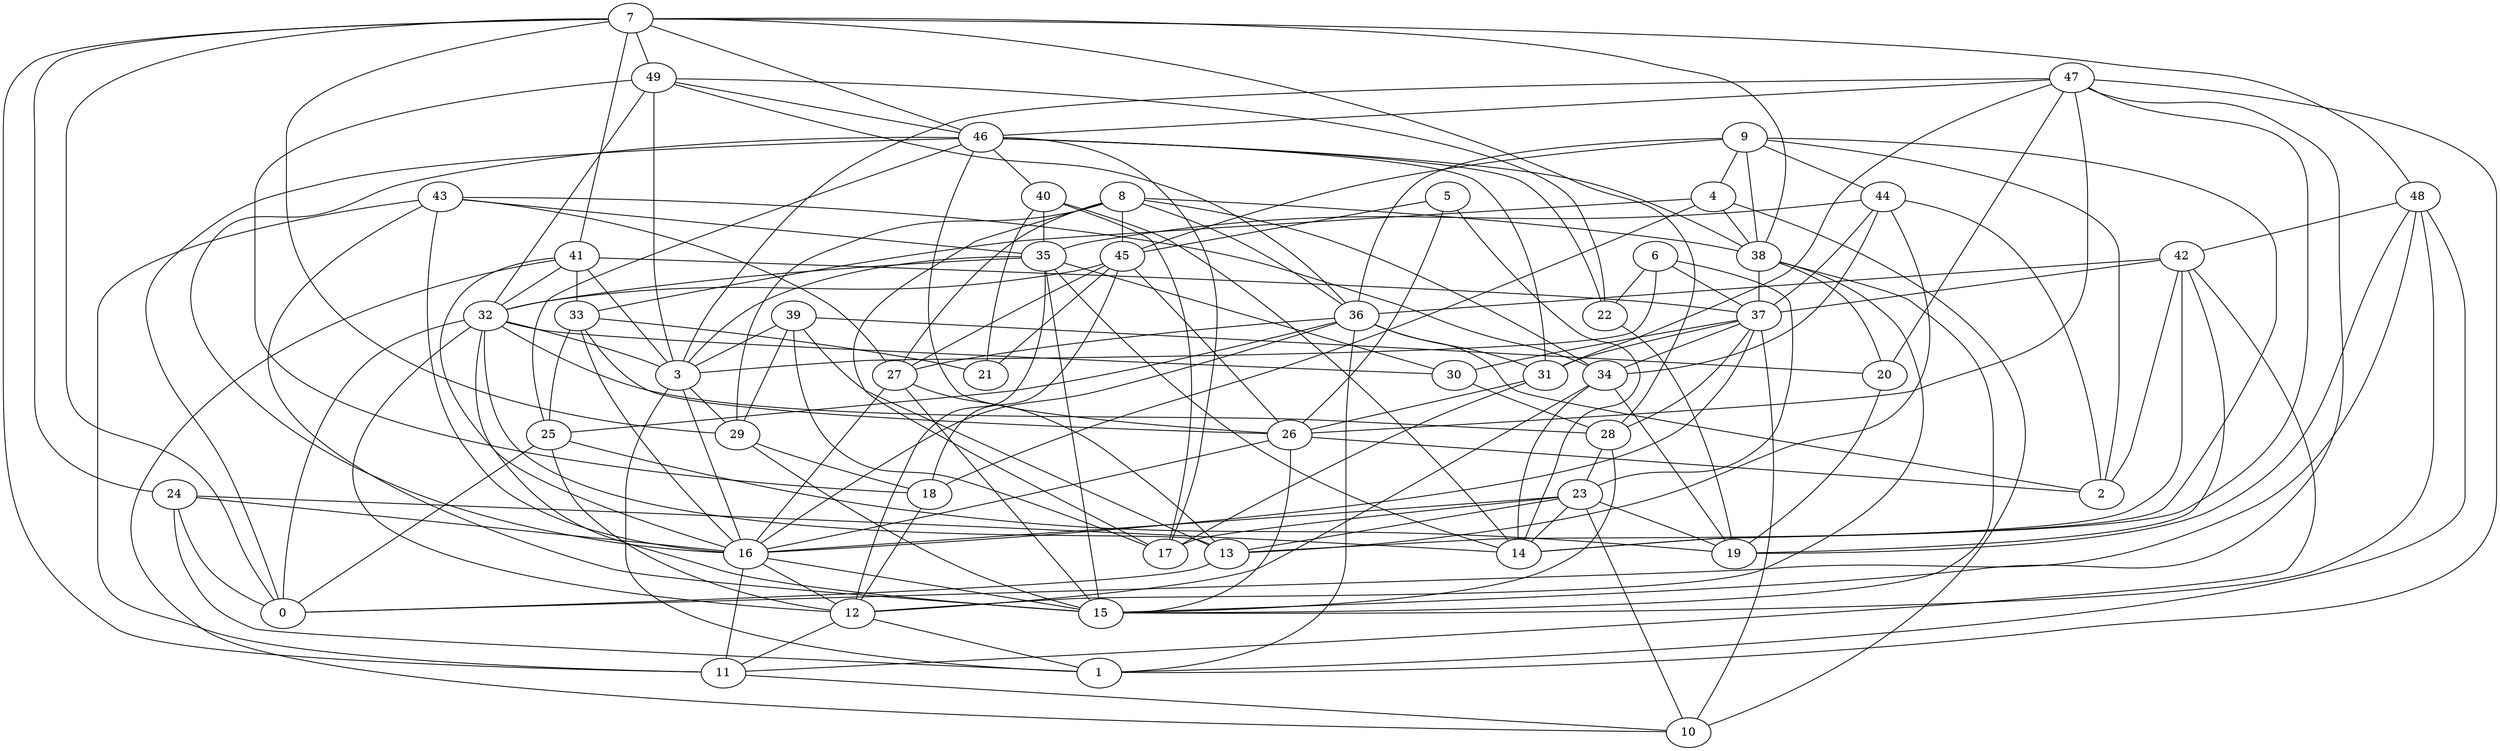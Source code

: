digraph GG_graph {

subgraph G_graph {
edge [color = black]
"20" -> "19" [dir = none]
"24" -> "14" [dir = none]
"24" -> "0" [dir = none]
"24" -> "1" [dir = none]
"24" -> "16" [dir = none]
"29" -> "15" [dir = none]
"29" -> "18" [dir = none]
"18" -> "12" [dir = none]
"8" -> "36" [dir = none]
"8" -> "45" [dir = none]
"8" -> "38" [dir = none]
"8" -> "34" [dir = none]
"8" -> "29" [dir = none]
"8" -> "27" [dir = none]
"4" -> "33" [dir = none]
"4" -> "10" [dir = none]
"25" -> "19" [dir = none]
"22" -> "19" [dir = none]
"48" -> "1" [dir = none]
"48" -> "42" [dir = none]
"48" -> "19" [dir = none]
"48" -> "15" [dir = none]
"48" -> "0" [dir = none]
"33" -> "25" [dir = none]
"33" -> "16" [dir = none]
"33" -> "21" [dir = none]
"39" -> "17" [dir = none]
"39" -> "13" [dir = none]
"39" -> "20" [dir = none]
"39" -> "3" [dir = none]
"37" -> "10" [dir = none]
"37" -> "16" [dir = none]
"37" -> "30" [dir = none]
"37" -> "28" [dir = none]
"37" -> "31" [dir = none]
"37" -> "34" [dir = none]
"9" -> "38" [dir = none]
"9" -> "44" [dir = none]
"9" -> "36" [dir = none]
"9" -> "4" [dir = none]
"9" -> "45" [dir = none]
"9" -> "2" [dir = none]
"5" -> "26" [dir = none]
"5" -> "45" [dir = none]
"5" -> "14" [dir = none]
"35" -> "30" [dir = none]
"35" -> "3" [dir = none]
"35" -> "32" [dir = none]
"35" -> "12" [dir = none]
"27" -> "13" [dir = none]
"27" -> "15" [dir = none]
"27" -> "16" [dir = none]
"7" -> "38" [dir = none]
"7" -> "41" [dir = none]
"7" -> "29" [dir = none]
"7" -> "0" [dir = none]
"7" -> "11" [dir = none]
"7" -> "48" [dir = none]
"7" -> "46" [dir = none]
"42" -> "2" [dir = none]
"42" -> "11" [dir = none]
"42" -> "37" [dir = none]
"42" -> "36" [dir = none]
"49" -> "18" [dir = none]
"49" -> "3" [dir = none]
"49" -> "22" [dir = none]
"49" -> "36" [dir = none]
"49" -> "46" [dir = none]
"16" -> "15" [dir = none]
"16" -> "11" [dir = none]
"47" -> "20" [dir = none]
"47" -> "31" [dir = none]
"47" -> "15" [dir = none]
"47" -> "46" [dir = none]
"47" -> "3" [dir = none]
"43" -> "34" [dir = none]
"43" -> "11" [dir = none]
"43" -> "15" [dir = none]
"43" -> "27" [dir = none]
"43" -> "16" [dir = none]
"36" -> "25" [dir = none]
"36" -> "1" [dir = none]
"36" -> "2" [dir = none]
"36" -> "31" [dir = none]
"36" -> "27" [dir = none]
"36" -> "16" [dir = none]
"23" -> "19" [dir = none]
"23" -> "13" [dir = none]
"23" -> "17" [dir = none]
"23" -> "16" [dir = none]
"23" -> "14" [dir = none]
"23" -> "10" [dir = none]
"45" -> "32" [dir = none]
"45" -> "21" [dir = none]
"45" -> "18" [dir = none]
"45" -> "27" [dir = none]
"3" -> "29" [dir = none]
"3" -> "16" [dir = none]
"3" -> "1" [dir = none]
"6" -> "37" [dir = none]
"6" -> "3" [dir = none]
"6" -> "22" [dir = none]
"6" -> "23" [dir = none]
"30" -> "28" [dir = none]
"26" -> "15" [dir = none]
"26" -> "16" [dir = none]
"32" -> "3" [dir = none]
"32" -> "0" [dir = none]
"32" -> "15" [dir = none]
"32" -> "13" [dir = none]
"32" -> "12" [dir = none]
"32" -> "30" [dir = none]
"32" -> "28" [dir = none]
"41" -> "10" [dir = none]
"41" -> "3" [dir = none]
"41" -> "32" [dir = none]
"41" -> "37" [dir = none]
"41" -> "33" [dir = none]
"41" -> "16" [dir = none]
"28" -> "15" [dir = none]
"46" -> "16" [dir = none]
"46" -> "40" [dir = none]
"46" -> "0" [dir = none]
"46" -> "38" [dir = none]
"46" -> "25" [dir = none]
"46" -> "17" [dir = none]
"46" -> "31" [dir = none]
"46" -> "22" [dir = none]
"46" -> "26" [dir = none]
"40" -> "21" [dir = none]
"40" -> "35" [dir = none]
"40" -> "14" [dir = none]
"40" -> "17" [dir = none]
"38" -> "20" [dir = none]
"38" -> "12" [dir = none]
"38" -> "37" [dir = none]
"38" -> "15" [dir = none]
"34" -> "14" [dir = none]
"34" -> "12" [dir = none]
"34" -> "19" [dir = none]
"31" -> "17" [dir = none]
"12" -> "1" [dir = none]
"12" -> "11" [dir = none]
"44" -> "35" [dir = none]
"44" -> "37" [dir = none]
"44" -> "34" [dir = none]
"44" -> "13" [dir = none]
"11" -> "10" [dir = none]
"7" -> "49" [dir = none]
"9" -> "14" [dir = none]
"49" -> "32" [dir = none]
"43" -> "35" [dir = none]
"4" -> "38" [dir = none]
"28" -> "23" [dir = none]
"33" -> "26" [dir = none]
"25" -> "0" [dir = none]
"26" -> "2" [dir = none]
"25" -> "12" [dir = none]
"13" -> "0" [dir = none]
"47" -> "26" [dir = none]
"45" -> "26" [dir = none]
"35" -> "14" [dir = none]
"31" -> "26" [dir = none]
"7" -> "28" [dir = none]
"47" -> "1" [dir = none]
"44" -> "2" [dir = none]
"16" -> "12" [dir = none]
"4" -> "18" [dir = none]
"39" -> "29" [dir = none]
"7" -> "24" [dir = none]
"42" -> "19" [dir = none]
"8" -> "17" [dir = none]
"42" -> "13" [dir = none]
"35" -> "15" [dir = none]
"47" -> "14" [dir = none]
}

}

